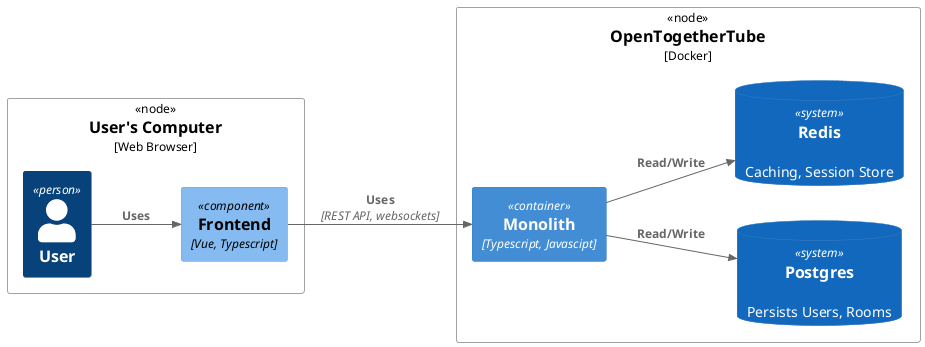 @startuml
!include <C4/C4_Deployment>
!include <C4/C4_Component>

left to right direction

Deployment_Node(browser, "User's Computer", "Web Browser") {
    Person(user, "User")
    Component(frontend, "Frontend", "Vue, Typescript")
}

Deployment_Node(ott, "OpenTogetherTube", "Docker") {
    Container(monolith, "Monolith", "Typescript, Javascipt")
    SystemDb(postgres, "Postgres", "Persists Users, Rooms")
    SystemDb(redis, "Redis", "Caching, Session Store")
}

Rel(user, frontend, "Uses")
Rel(frontend, monolith, "Uses", "REST API, websockets")
Rel(monolith, postgres, "Read/Write")
Rel(monolith, redis, "Read/Write")

@enduml
